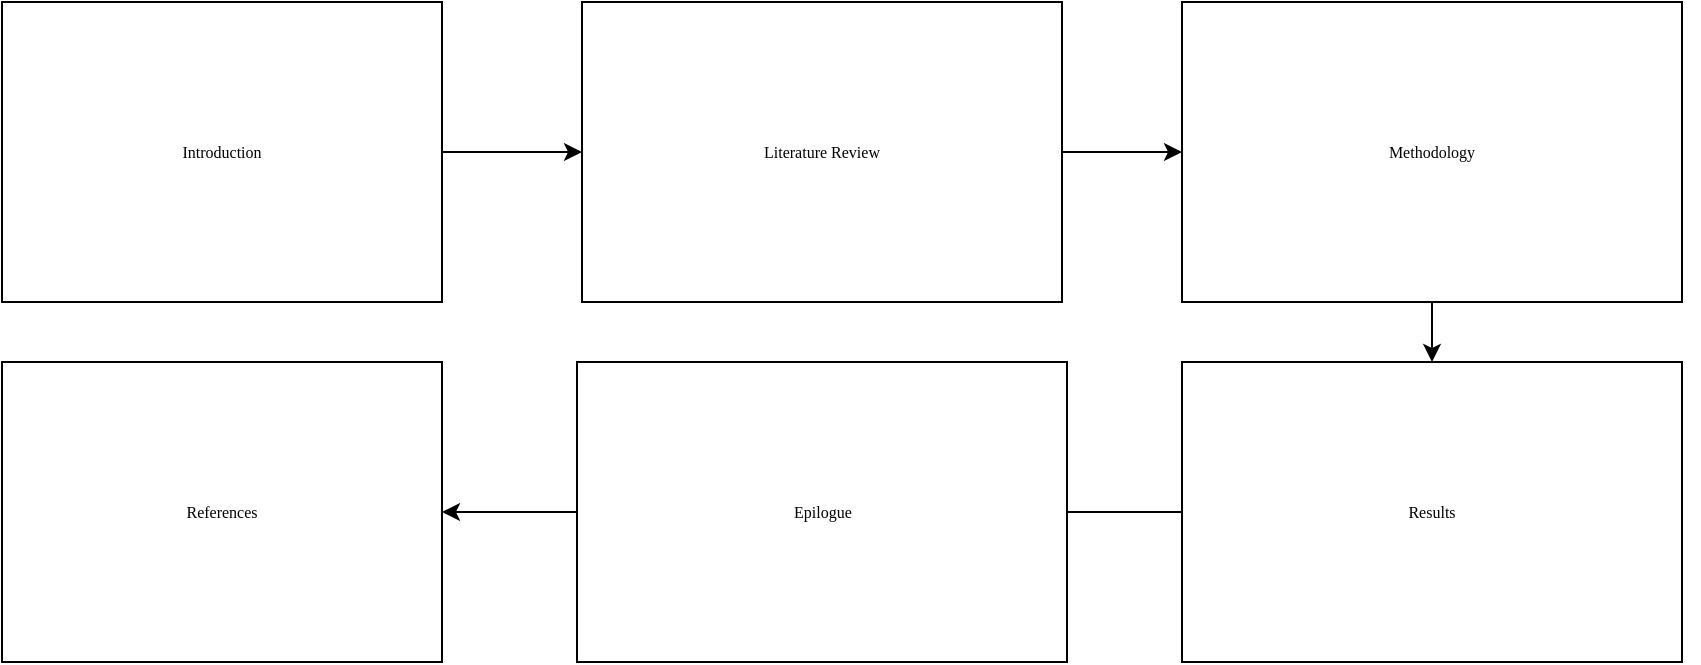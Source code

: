 <mxfile>
    <diagram id="u2cX7omoXndKWvgfLFpg" name="Page-1">
        <mxGraphModel dx="1826" dy="719" grid="1" gridSize="10" guides="1" tooltips="1" connect="1" arrows="1" fold="1" page="1" pageScale="1" pageWidth="850" pageHeight="1100" math="0" shadow="0">
            <root>
                <mxCell id="0"/>
                <mxCell id="1" parent="0"/>
                <mxCell id="8" style="edgeStyle=none;html=1;exitX=1;exitY=0.5;exitDx=0;exitDy=0;entryX=0;entryY=0.5;entryDx=0;entryDy=0;fontFamily=Times New Roman;fontSize=8;" parent="1" source="2" target="3" edge="1">
                    <mxGeometry relative="1" as="geometry"/>
                </mxCell>
                <mxCell id="2" value="Introduction" style="rounded=0;whiteSpace=wrap;html=1;fontFamily=Times New Roman;fontSize=8;" parent="1" vertex="1">
                    <mxGeometry x="-850" y="50" width="220" height="150" as="geometry"/>
                </mxCell>
                <mxCell id="9" style="edgeStyle=none;html=1;exitX=1;exitY=0.5;exitDx=0;exitDy=0;entryX=0;entryY=0.5;entryDx=0;entryDy=0;fontFamily=Times New Roman;fontSize=8;" parent="1" source="3" target="4" edge="1">
                    <mxGeometry relative="1" as="geometry"/>
                </mxCell>
                <mxCell id="3" value="Literature Review" style="rounded=0;whiteSpace=wrap;html=1;fontFamily=Times New Roman;fontSize=8;" parent="1" vertex="1">
                    <mxGeometry x="-560" y="50" width="240" height="150" as="geometry"/>
                </mxCell>
                <mxCell id="10" style="edgeStyle=none;html=1;exitX=0.5;exitY=1;exitDx=0;exitDy=0;entryX=0.5;entryY=0;entryDx=0;entryDy=0;fontFamily=Times New Roman;fontSize=8;" parent="1" source="4" target="5" edge="1">
                    <mxGeometry relative="1" as="geometry"/>
                </mxCell>
                <mxCell id="4" value="Methodology" style="rounded=0;whiteSpace=wrap;html=1;fontFamily=Times New Roman;fontSize=8;" parent="1" vertex="1">
                    <mxGeometry x="-260" y="50" width="250" height="150" as="geometry"/>
                </mxCell>
                <mxCell id="11" style="edgeStyle=none;html=1;exitX=1;exitY=0.5;exitDx=0;exitDy=0;entryX=0;entryY=0.5;entryDx=0;entryDy=0;fontFamily=Times New Roman;fontSize=8;" parent="1" source="5" target="6" edge="1">
                    <mxGeometry relative="1" as="geometry"/>
                </mxCell>
                <mxCell id="5" value="Results" style="rounded=0;whiteSpace=wrap;html=1;fontFamily=Times New Roman;fontSize=8;" parent="1" vertex="1">
                    <mxGeometry x="-260" y="230" width="250" height="150" as="geometry"/>
                </mxCell>
                <mxCell id="16" style="edgeStyle=none;html=1;fontSize=8;" parent="1" source="6" target="15" edge="1">
                    <mxGeometry relative="1" as="geometry"/>
                </mxCell>
                <mxCell id="6" value="Epilogue" style="rounded=0;whiteSpace=wrap;html=1;fontFamily=Times New Roman;fontSize=8;" parent="1" vertex="1">
                    <mxGeometry x="-562.5" y="230" width="245" height="150" as="geometry"/>
                </mxCell>
                <mxCell id="15" value="References" style="rounded=0;whiteSpace=wrap;html=1;fontFamily=Times New Roman;fontSize=8;" parent="1" vertex="1">
                    <mxGeometry x="-850" y="230" width="220" height="150" as="geometry"/>
                </mxCell>
            </root>
        </mxGraphModel>
    </diagram>
</mxfile>